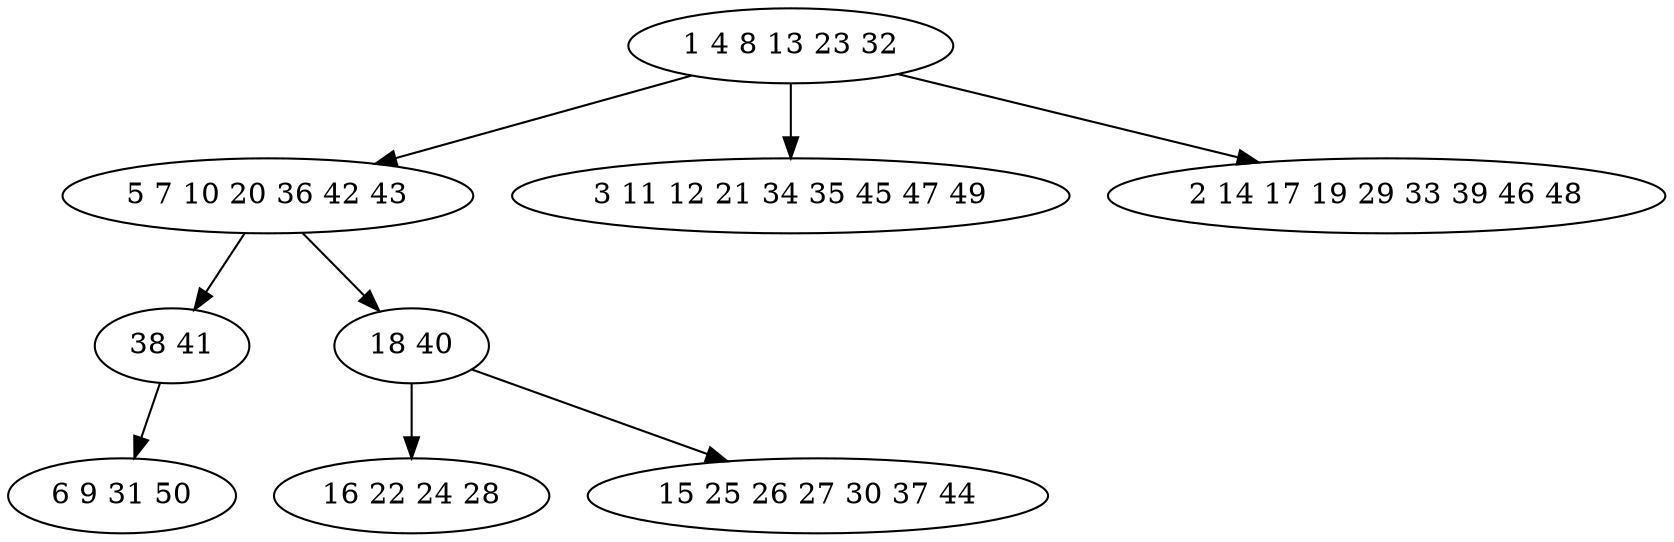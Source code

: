 digraph true_tree {
	"0" -> "1"
	"1" -> "2"
	"1" -> "3"
	"3" -> "4"
	"2" -> "5"
	"0" -> "6"
	"3" -> "7"
	"0" -> "8"
	"0" [label="1 4 8 13 23 32"];
	"1" [label="5 7 10 20 36 42 43"];
	"2" [label="38 41"];
	"3" [label="18 40"];
	"4" [label="16 22 24 28"];
	"5" [label="6 9 31 50"];
	"6" [label="3 11 12 21 34 35 45 47 49"];
	"7" [label="15 25 26 27 30 37 44"];
	"8" [label="2 14 17 19 29 33 39 46 48"];
}
